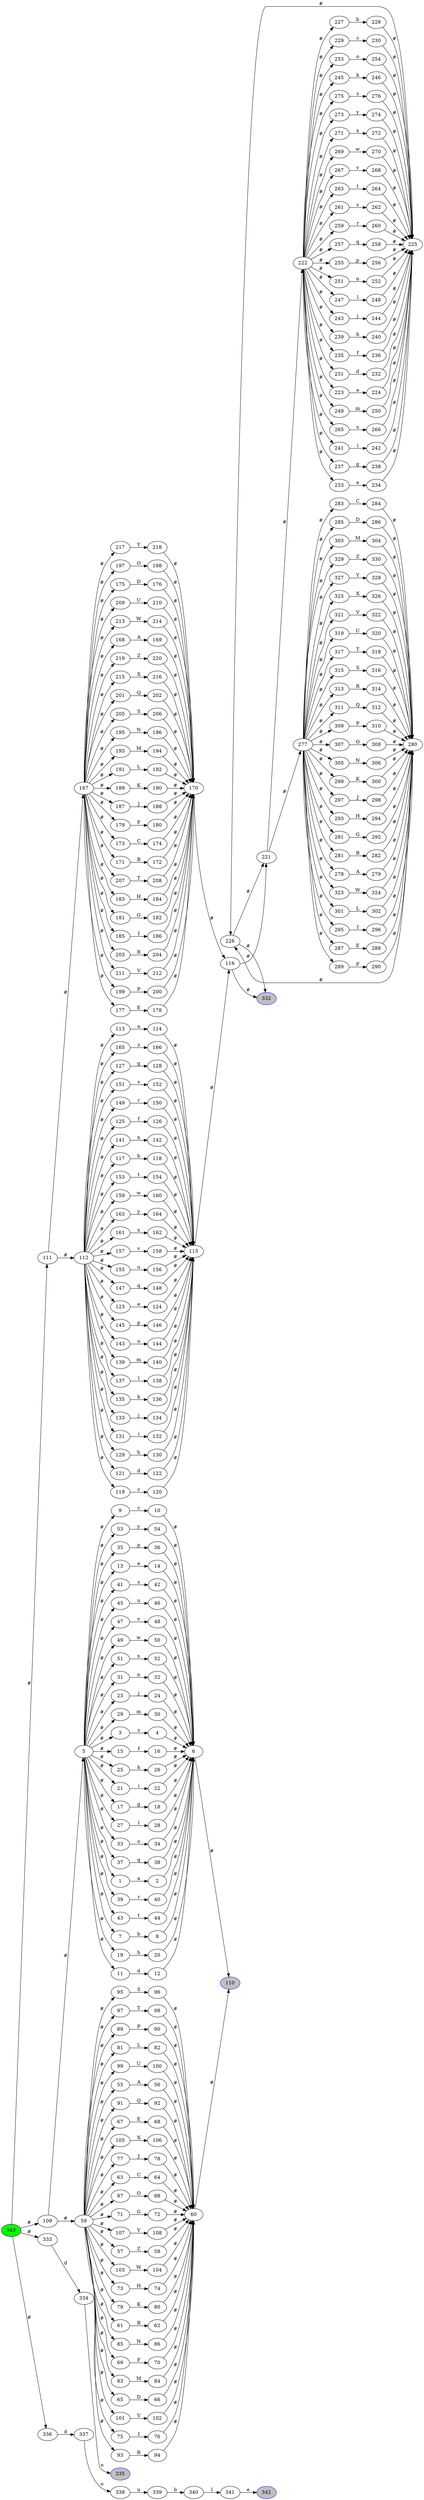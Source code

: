 digraph NFA {
	rankdir=LR;
	226 -> 221 [label="#"];
	226 -> 332 [label="#"];
	280 -> 226 [label="#"];
	225 -> 226 [label="#"];
	330 -> 280 [label="#"];
	328 -> 280 [label="#"];
	326 -> 280 [label="#"];
	322 -> 280 [label="#"];
	320 -> 280 [label="#"];
	318 -> 280 [label="#"];
	316 -> 280 [label="#"];
	314 -> 280 [label="#"];
	312 -> 280 [label="#"];
	310 -> 280 [label="#"];
	308 -> 280 [label="#"];
	306 -> 280 [label="#"];
	300 -> 280 [label="#"];
	298 -> 280 [label="#"];
	294 -> 280 [label="#"];
	292 -> 280 [label="#"];
	282 -> 280 [label="#"];
	279 -> 280 [label="#"];
	276 -> 225 [label="#"];
	274 -> 225 [label="#"];
	272 -> 225 [label="#"];
	270 -> 225 [label="#"];
	268 -> 225 [label="#"];
	264 -> 225 [label="#"];
	262 -> 225 [label="#"];
	260 -> 225 [label="#"];
	258 -> 225 [label="#"];
	256 -> 225 [label="#"];
	252 -> 225 [label="#"];
	248 -> 225 [label="#"];
	244 -> 225 [label="#"];
	240 -> 225 [label="#"];
	236 -> 225 [label="#"];
	232 -> 225 [label="#"];
	224 -> 225 [label="#"];
	329 -> 330 [label="Z"];
	325 -> 326 [label="X"];
	323 -> 324 [label="W"];
	321 -> 322 [label="V"];
	319 -> 320 [label="U"];
	317 -> 318 [label="T"];
	315 -> 316 [label="S"];
	313 -> 314 [label="R"];
	309 -> 310 [label="P"];
	307 -> 308 [label="O"];
	250 -> 225 [label="#"];
	305 -> 306 [label="N"];
	301 -> 302 [label="L"];
	299 -> 300 [label="K"];
	297 -> 298 [label="J"];
	295 -> 296 [label="I"];
	266 -> 225 [label="#"];
	293 -> 294 [label="H"];
	287 -> 288 [label="E"];
	281 -> 282 [label="B"];
	278 -> 279 [label="A"];
	275 -> 276 [label="z"];
	273 -> 274 [label="y"];
	271 -> 272 [label="x"];
	269 -> 270 [label="w"];
	160 -> 115 [label="#"];
	205 -> 206 [label="S"];
	338 -> 339 [label="u"];
	289 -> 290 [label="F"];
	31 -> 32 [label="n"];
	195 -> 196 [label="N"];
	193 -> 194 [label="M"];
	191 -> 192 [label="L"];
	189 -> 190 [label="K"];
	187 -> 188 [label="J"];
	179 -> 180 [label="F"];
	173 -> 174 [label="C"];
	171 -> 172 [label="B"];
	207 -> 208 [label="T"];
	163 -> 164 [label="y"];
	161 -> 162 [label="x"];
	78 -> 60 [label="#"];
	24 -> 6 [label="#"];
	157 -> 158 [label="v"];
	64 -> 60 [label="#"];
	296 -> 280 [label="#"];
	88 -> 60 [label="#"];
	290 -> 280 [label="#"];
	155 -> 156 [label="u"];
	5 -> 1 [label="#"];
	5 -> 7 [label="#"];
	5 -> 9 [label="#"];
	5 -> 11 [label="#"];
	5 -> 13 [label="#"];
	5 -> 15 [label="#"];
	5 -> 17 [label="#"];
	5 -> 19 [label="#"];
	5 -> 21 [label="#"];
	5 -> 23 [label="#"];
	5 -> 25 [label="#"];
	5 -> 27 [label="#"];
	5 -> 29 [label="#"];
	5 -> 31 [label="#"];
	5 -> 33 [label="#"];
	5 -> 35 [label="#"];
	5 -> 37 [label="#"];
	5 -> 39 [label="#"];
	5 -> 41 [label="#"];
	5 -> 43 [label="#"];
	5 -> 45 [label="#"];
	5 -> 47 [label="#"];
	5 -> 49 [label="#"];
	5 -> 51 [label="#"];
	5 -> 53 [label="#"];
	5 -> 3 [label="#"];
	265 -> 266 [label="u"];
	147 -> 148 [label="q"];
	123 -> 124 [label="e"];
	183 -> 184 [label="H"];
	145 -> 146 [label="p"];
	181 -> 182 [label="G"];
	143 -> 144 [label="o"];
	343 -> 109 [label="#"];
	343 -> 111 [label="#"];
	343 -> 333 [label="#"];
	343 -> 336 [label="#"];
	242 -> 225 [label="#"];
	139 -> 140 [label="m"];
	137 -> 138 [label="l"];
	135 -> 136 [label="k"];
	77 -> 78 [label="J"];
	30 -> 6 [label="#"];
	133 -> 134 [label="j"];
	87 -> 88 [label="O"];
	131 -> 132 [label="i"];
	129 -> 130 [label="h"];
	121 -> 122 [label="d"];
	119 -> 120 [label="c"];
	186 -> 170 [label="#"];
	113 -> 114 [label="a"];
	4 -> 6 [label="#"];
	251 -> 252 [label="n"];
	203 -> 204 [label="R"];
	259 -> 260 [label="r"];
	165 -> 166 [label="z"];
	71 -> 72 [label="G"];
	107 -> 108 [label="Y"];
	284 -> 280 [label="#"];
	16 -> 6 [label="#"];
	58 -> 60 [label="#"];
	25 -> 26 [label="k"];
	188 -> 170 [label="#"];
	211 -> 212 [label="V"];
	127 -> 128 [label="g"];
	103 -> 104 [label="W"];
	263 -> 264 [label="t"];
	21 -> 22 [label="i"];
	311 -> 312 [label="Q"];
	285 -> 286 [label="D"];
	17 -> 18 [label="g"];
	73 -> 74 [label="H"];
	120 -> 115 [label="#"];
	27 -> 28 [label="l"];
	286 -> 280 [label="#"];
	199 -> 200 [label="P"];
	151 -> 152 [label="s"];
	18 -> 6 [label="#"];
	79 -> 80 [label="K"];
	177 -> 178 [label="E"];
	32 -> 6 [label="#"];
	283 -> 284 [label="C"];
	15 -> 16 [label="f"];
	217 -> 218 [label="Y"];
	33 -> 34 [label="o"];
	167 -> 168 [label="#"];
	167 -> 171 [label="#"];
	167 -> 173 [label="#"];
	167 -> 175 [label="#"];
	167 -> 177 [label="#"];
	167 -> 179 [label="#"];
	167 -> 181 [label="#"];
	167 -> 183 [label="#"];
	167 -> 185 [label="#"];
	167 -> 187 [label="#"];
	167 -> 189 [label="#"];
	167 -> 191 [label="#"];
	167 -> 193 [label="#"];
	167 -> 195 [label="#"];
	167 -> 197 [label="#"];
	167 -> 199 [label="#"];
	167 -> 201 [label="#"];
	167 -> 203 [label="#"];
	167 -> 205 [label="#"];
	167 -> 207 [label="#"];
	167 -> 209 [label="#"];
	167 -> 211 [label="#"];
	167 -> 213 [label="#"];
	167 -> 215 [label="#"];
	167 -> 217 [label="#"];
	167 -> 219 [label="#"];
	6 -> 110 [label="#"];
	238 -> 225 [label="#"];
	37 -> 38 [label="q"];
	80 -> 60 [label="#"];
	185 -> 186 [label="I"];
	112 -> 113 [label="#"];
	112 -> 117 [label="#"];
	112 -> 119 [label="#"];
	112 -> 121 [label="#"];
	112 -> 123 [label="#"];
	112 -> 125 [label="#"];
	112 -> 127 [label="#"];
	112 -> 129 [label="#"];
	112 -> 131 [label="#"];
	112 -> 133 [label="#"];
	112 -> 135 [label="#"];
	112 -> 137 [label="#"];
	112 -> 139 [label="#"];
	112 -> 141 [label="#"];
	112 -> 143 [label="#"];
	112 -> 145 [label="#"];
	112 -> 147 [label="#"];
	112 -> 149 [label="#"];
	112 -> 151 [label="#"];
	112 -> 153 [label="#"];
	112 -> 155 [label="#"];
	112 -> 157 [label="#"];
	112 -> 159 [label="#"];
	112 -> 161 [label="#"];
	112 -> 163 [label="#"];
	112 -> 165 [label="#"];
	23 -> 24 [label="j"];
	1 -> 2 [label="a"];
	39 -> 40 [label="r"];
	197 -> 198 [label="O"];
	149 -> 150 [label="r"];
	43 -> 44 [label="t"];
	233 -> 234 [label="e"];
	7 -> 8 [label="b"];
	29 -> 30 [label="m"];
	20 -> 6 [label="#"];
	2 -> 6 [label="#"];
	158 -> 115 [label="#"];
	34 -> 6 [label="#"];
	235 -> 236 [label="f"];
	223 -> 224 [label="a"];
	12 -> 6 [label="#"];
	61 -> 62 [label="B"];
	85 -> 86 [label="N"];
	38 -> 6 [label="#"];
	176 -> 170 [label="#"];
	22 -> 6 [label="#"];
	9 -> 10 [label="c"];
	69 -> 70 [label="F"];
	53 -> 54 [label="y"];
	234 -> 225 [label="#"];
	59 -> 55 [label="#"];
	59 -> 61 [label="#"];
	59 -> 63 [label="#"];
	59 -> 65 [label="#"];
	59 -> 67 [label="#"];
	59 -> 69 [label="#"];
	59 -> 71 [label="#"];
	59 -> 73 [label="#"];
	59 -> 75 [label="#"];
	59 -> 77 [label="#"];
	59 -> 79 [label="#"];
	59 -> 81 [label="#"];
	59 -> 83 [label="#"];
	59 -> 85 [label="#"];
	59 -> 87 [label="#"];
	59 -> 89 [label="#"];
	59 -> 91 [label="#"];
	59 -> 93 [label="#"];
	59 -> 95 [label="#"];
	59 -> 97 [label="#"];
	59 -> 99 [label="#"];
	59 -> 101 [label="#"];
	59 -> 103 [label="#"];
	59 -> 105 [label="#"];
	59 -> 107 [label="#"];
	59 -> 57 [label="#"];
	291 -> 292 [label="G"];
	83 -> 84 [label="M"];
	159 -> 160 [label="w"];
	36 -> 6 [label="#"];
	174 -> 170 [label="#"];
	210 -> 170 [label="#"];
	63 -> 64 [label="C"];
	209 -> 210 [label="U"];
	324 -> 280 [label="#"];
	65 -> 66 [label="D"];
	40 -> 6 [label="#"];
	213 -> 214 [label="W"];
	14 -> 6 [label="#"];
	35 -> 36 [label="p"];
	109 -> 5 [label="#"];
	109 -> 59 [label="#"];
	337 -> 338 [label="o"];
	101 -> 102 [label="V"];
	54 -> 6 [label="#"];
	228 -> 225 [label="#"];
	19 -> 20 [label="h"];
	334 -> 335 [label="o"];
	75 -> 76 [label="I"];
	122 -> 115 [label="#"];
	146 -> 115 [label="#"];
	243 -> 244 [label="j"];
	11 -> 12 [label="d"];
	339 -> 340 [label="b"];
	277 -> 278 [label="#"];
	277 -> 281 [label="#"];
	277 -> 283 [label="#"];
	277 -> 285 [label="#"];
	277 -> 287 [label="#"];
	277 -> 289 [label="#"];
	277 -> 291 [label="#"];
	277 -> 293 [label="#"];
	277 -> 295 [label="#"];
	277 -> 297 [label="#"];
	277 -> 299 [label="#"];
	277 -> 301 [label="#"];
	277 -> 303 [label="#"];
	277 -> 305 [label="#"];
	277 -> 307 [label="#"];
	277 -> 309 [label="#"];
	277 -> 311 [label="#"];
	277 -> 313 [label="#"];
	277 -> 315 [label="#"];
	277 -> 317 [label="#"];
	277 -> 319 [label="#"];
	277 -> 321 [label="#"];
	277 -> 323 [label="#"];
	277 -> 325 [label="#"];
	277 -> 327 [label="#"];
	277 -> 329 [label="#"];
	206 -> 170 [label="#"];
	41 -> 42 [label="s"];
	327 -> 328 [label="Y"];
	3 -> 4 [label="z"];
	93 -> 94 [label="R"];
	46 -> 6 [label="#"];
	95 -> 96 [label="S"];
	48 -> 6 [label="#"];
	45 -> 46 [label="u"];
	303 -> 304 [label="M"];
	10 -> 6 [label="#"];
	169 -> 170 [label="#"];
	70 -> 60 [label="#"];
	97 -> 98 [label="T"];
	50 -> 6 [label="#"];
	89 -> 90 [label="P"];
	47 -> 48 [label="v"];
	72 -> 60 [label="#"];
	81 -> 82 [label="L"];
	130 -> 115 [label="#"];
	219 -> 220 [label="Z"];
	99 -> 100 [label="U"];
	52 -> 6 [label="#"];
	125 -> 126 [label="f"];
	51 -> 52 [label="x"];
	222 -> 223 [label="#"];
	222 -> 227 [label="#"];
	222 -> 229 [label="#"];
	222 -> 231 [label="#"];
	222 -> 233 [label="#"];
	222 -> 235 [label="#"];
	222 -> 237 [label="#"];
	222 -> 239 [label="#"];
	222 -> 241 [label="#"];
	222 -> 243 [label="#"];
	222 -> 245 [label="#"];
	222 -> 247 [label="#"];
	222 -> 249 [label="#"];
	222 -> 251 [label="#"];
	222 -> 253 [label="#"];
	222 -> 255 [label="#"];
	222 -> 257 [label="#"];
	222 -> 259 [label="#"];
	222 -> 261 [label="#"];
	222 -> 263 [label="#"];
	222 -> 265 [label="#"];
	222 -> 267 [label="#"];
	222 -> 269 [label="#"];
	222 -> 271 [label="#"];
	222 -> 273 [label="#"];
	222 -> 275 [label="#"];
	76 -> 60 [label="#"];
	55 -> 56 [label="A"];
	49 -> 50 [label="w"];
	74 -> 60 [label="#"];
	98 -> 60 [label="#"];
	91 -> 92 [label="Q"];
	26 -> 6 [label="#"];
	66 -> 60 [label="#"];
	212 -> 170 [label="#"];
	178 -> 170 [label="#"];
	304 -> 280 [label="#"];
	170 -> 116 [label="#"];
	141 -> 142 [label="n"];
	67 -> 68 [label="E"];
	42 -> 6 [label="#"];
	168 -> 169 [label="A"];
	44 -> 6 [label="#"];
	56 -> 60 [label="#"];
	62 -> 60 [label="#"];
	86 -> 60 [label="#"];
	68 -> 60 [label="#"];
	82 -> 60 [label="#"];
	140 -> 115 [label="#"];
	84 -> 60 [label="#"];
	60 -> 110 [label="#"];
	90 -> 60 [label="#"];
	92 -> 60 [label="#"];
	138 -> 115 [label="#"];
	215 -> 216 [label="X"];
	94 -> 60 [label="#"];
	96 -> 60 [label="#"];
	100 -> 60 [label="#"];
	105 -> 106 [label="X"];
	229 -> 230 [label="c"];
	336 -> 337 [label="d"];
	102 -> 60 [label="#"];
	104 -> 60 [label="#"];
	230 -> 225 [label="#"];
	106 -> 60 [label="#"];
	118 -> 115 [label="#"];
	254 -> 225 [label="#"];
	124 -> 115 [label="#"];
	148 -> 115 [label="#"];
	126 -> 115 [label="#"];
	115 -> 116 [label="#"];
	108 -> 60 [label="#"];
	132 -> 115 [label="#"];
	134 -> 115 [label="#"];
	8 -> 6 [label="#"];
	142 -> 115 [label="#"];
	144 -> 115 [label="#"];
	156 -> 115 [label="#"];
	162 -> 115 [label="#"];
	164 -> 115 [label="#"];
	166 -> 115 [label="#"];
	172 -> 170 [label="#"];
	208 -> 170 [label="#"];
	341 -> 342 [label="e"];
	180 -> 170 [label="#"];
	182 -> 170 [label="#"];
	184 -> 170 [label="#"];
	246 -> 225 [label="#"];
	117 -> 118 [label="b"];
	190 -> 170 [label="#"];
	128 -> 115 [label="#"];
	227 -> 228 [label="b"];
	192 -> 170 [label="#"];
	194 -> 170 [label="#"];
	196 -> 170 [label="#"];
	150 -> 115 [label="#"];
	198 -> 170 [label="#"];
	333 -> 334 [label="d"];
	221 -> 222 [label="#"];
	221 -> 277 [label="#"];
	136 -> 115 [label="#"];
	237 -> 238 [label="g"];
	152 -> 115 [label="#"];
	200 -> 170 [label="#"];
	154 -> 115 [label="#"];
	202 -> 170 [label="#"];
	57 -> 58 [label="Z"];
	204 -> 170 [label="#"];
	214 -> 170 [label="#"];
	216 -> 170 [label="#"];
	218 -> 170 [label="#"];
	13 -> 14 [label="e"];
	220 -> 170 [label="#"];
	288 -> 280 [label="#"];
	201 -> 202 [label="Q"];
	175 -> 176 [label="D"];
	153 -> 154 [label="t"];
	340 -> 341 [label="l"];
	116 -> 221 [label="#"];
	116 -> 332 [label="#"];
	231 -> 232 [label="d"];
	111 -> 112 [label="#"];
	111 -> 167 [label="#"];
	239 -> 240 [label="h"];
	114 -> 115 [label="#"];
	241 -> 242 [label="i"];
	302 -> 280 [label="#"];
	245 -> 246 [label="k"];
	247 -> 248 [label="l"];
	249 -> 250 [label="m"];
	253 -> 254 [label="o"];
	255 -> 256 [label="p"];
	28 -> 6 [label="#"];
	257 -> 258 [label="q"];
	261 -> 262 [label="s"];
	267 -> 268 [label="v"];
	342 [style=filled fillcolor=grey color=blue]; 335 [style=filled fillcolor=grey color=blue]; 332 [style=filled fillcolor=grey color=blue]; 110 [style=filled fillcolor=grey color=blue]; 343 [style=filled fillcolor=green color=black];
}
